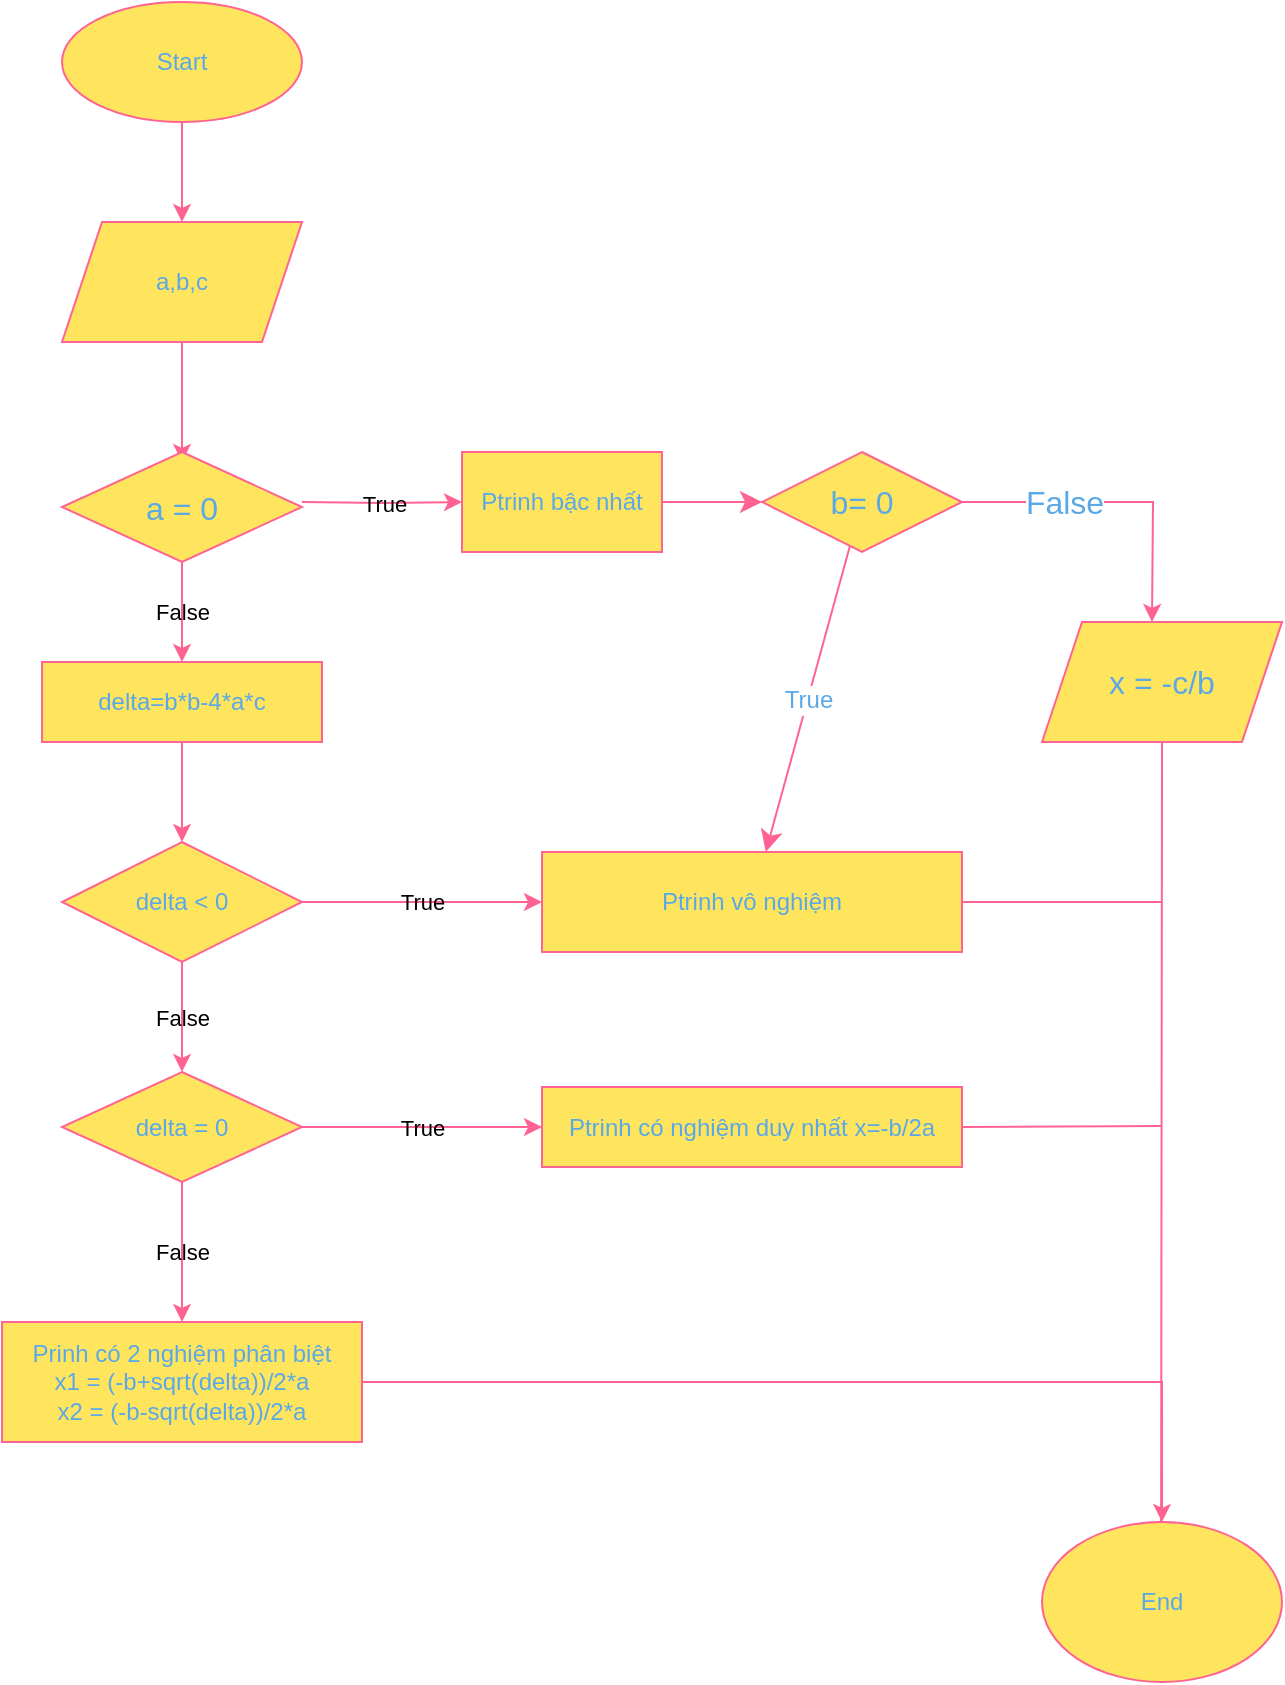 <mxfile version="22.1.0" type="device">
  <diagram id="C5RBs43oDa-KdzZeNtuy" name="Page-1">
    <mxGraphModel dx="794" dy="480" grid="1" gridSize="10" guides="1" tooltips="1" connect="1" arrows="1" fold="1" page="1" pageScale="1" pageWidth="827" pageHeight="1169" math="0" shadow="0">
      <root>
        <mxCell id="WIyWlLk6GJQsqaUBKTNV-0" />
        <mxCell id="WIyWlLk6GJQsqaUBKTNV-1" parent="WIyWlLk6GJQsqaUBKTNV-0" />
        <mxCell id="IIQTB9HLHV8wHG8E3kd3-2" value="" style="edgeStyle=orthogonalEdgeStyle;rounded=0;orthogonalLoop=1;jettySize=auto;html=1;labelBackgroundColor=none;strokeColor=#FF6392;fontColor=default;" parent="WIyWlLk6GJQsqaUBKTNV-1" source="IIQTB9HLHV8wHG8E3kd3-0" target="IIQTB9HLHV8wHG8E3kd3-1" edge="1">
          <mxGeometry relative="1" as="geometry" />
        </mxCell>
        <mxCell id="IIQTB9HLHV8wHG8E3kd3-0" value="Start" style="ellipse;whiteSpace=wrap;html=1;labelBackgroundColor=none;fillColor=#FFE45E;strokeColor=#FF6392;fontColor=#5AA9E6;" parent="WIyWlLk6GJQsqaUBKTNV-1" vertex="1">
          <mxGeometry x="190" y="10" width="120" height="60" as="geometry" />
        </mxCell>
        <mxCell id="IIQTB9HLHV8wHG8E3kd3-4" value="" style="edgeStyle=orthogonalEdgeStyle;rounded=0;orthogonalLoop=1;jettySize=auto;html=1;labelBackgroundColor=none;strokeColor=#FF6392;fontColor=default;" parent="WIyWlLk6GJQsqaUBKTNV-1" source="IIQTB9HLHV8wHG8E3kd3-1" edge="1">
          <mxGeometry relative="1" as="geometry">
            <mxPoint x="250" y="240" as="targetPoint" />
          </mxGeometry>
        </mxCell>
        <mxCell id="IIQTB9HLHV8wHG8E3kd3-1" value="a,b,c" style="shape=parallelogram;perimeter=parallelogramPerimeter;whiteSpace=wrap;html=1;fixedSize=1;labelBackgroundColor=none;fillColor=#FFE45E;strokeColor=#FF6392;fontColor=#5AA9E6;" parent="WIyWlLk6GJQsqaUBKTNV-1" vertex="1">
          <mxGeometry x="190" y="120" width="120" height="60" as="geometry" />
        </mxCell>
        <mxCell id="IIQTB9HLHV8wHG8E3kd3-9" value="False" style="edgeStyle=orthogonalEdgeStyle;rounded=0;orthogonalLoop=1;jettySize=auto;html=1;labelBackgroundColor=none;strokeColor=#FF6392;fontColor=default;" parent="WIyWlLk6GJQsqaUBKTNV-1" source="zZ7xe6Aw08HgdDTO9oEb-0" target="IIQTB9HLHV8wHG8E3kd3-8" edge="1">
          <mxGeometry relative="1" as="geometry">
            <mxPoint x="250" y="280" as="sourcePoint" />
          </mxGeometry>
        </mxCell>
        <mxCell id="IIQTB9HLHV8wHG8E3kd3-32" value="True" style="edgeStyle=orthogonalEdgeStyle;rounded=0;orthogonalLoop=1;jettySize=auto;html=1;entryX=0;entryY=0.5;entryDx=0;entryDy=0;labelBackgroundColor=none;strokeColor=#FF6392;fontColor=default;" parent="WIyWlLk6GJQsqaUBKTNV-1" target="IIQTB9HLHV8wHG8E3kd3-5" edge="1">
          <mxGeometry relative="1" as="geometry">
            <mxPoint x="460" y="260" as="targetPoint" />
            <mxPoint x="310" y="260" as="sourcePoint" />
          </mxGeometry>
        </mxCell>
        <mxCell id="IIQTB9HLHV8wHG8E3kd3-24" style="edgeStyle=orthogonalEdgeStyle;rounded=0;orthogonalLoop=1;jettySize=auto;html=1;labelBackgroundColor=none;strokeColor=#FF6392;fontColor=default;exitX=0.5;exitY=1;exitDx=0;exitDy=0;" parent="WIyWlLk6GJQsqaUBKTNV-1" source="zZ7xe6Aw08HgdDTO9oEb-9" edge="1">
          <mxGeometry relative="1" as="geometry">
            <mxPoint x="739.5" y="820" as="targetPoint" />
            <mxPoint x="739.5" y="450" as="sourcePoint" />
            <Array as="points">
              <mxPoint x="740" y="390" />
            </Array>
          </mxGeometry>
        </mxCell>
        <mxCell id="zZ7xe6Aw08HgdDTO9oEb-3" value="" style="edgeStyle=none;curved=1;rounded=0;orthogonalLoop=1;jettySize=auto;html=1;strokeColor=#FF6392;fontSize=12;fontColor=#5AA9E6;startSize=8;endSize=8;fillColor=#FFE45E;" parent="WIyWlLk6GJQsqaUBKTNV-1" source="IIQTB9HLHV8wHG8E3kd3-5" target="zZ7xe6Aw08HgdDTO9oEb-2" edge="1">
          <mxGeometry relative="1" as="geometry" />
        </mxCell>
        <mxCell id="IIQTB9HLHV8wHG8E3kd3-5" value="Ptrinh bậc nhất" style="rounded=0;whiteSpace=wrap;html=1;labelBackgroundColor=none;fillColor=#FFE45E;strokeColor=#FF6392;fontColor=#5AA9E6;" parent="WIyWlLk6GJQsqaUBKTNV-1" vertex="1">
          <mxGeometry x="390" y="235" width="100" height="50" as="geometry" />
        </mxCell>
        <mxCell id="IIQTB9HLHV8wHG8E3kd3-11" value="" style="edgeStyle=orthogonalEdgeStyle;rounded=0;orthogonalLoop=1;jettySize=auto;html=1;labelBackgroundColor=none;strokeColor=#FF6392;fontColor=default;" parent="WIyWlLk6GJQsqaUBKTNV-1" source="IIQTB9HLHV8wHG8E3kd3-8" target="IIQTB9HLHV8wHG8E3kd3-10" edge="1">
          <mxGeometry relative="1" as="geometry" />
        </mxCell>
        <mxCell id="IIQTB9HLHV8wHG8E3kd3-8" value="delta=b*b-4*a*c" style="rounded=0;whiteSpace=wrap;html=1;labelBackgroundColor=none;fillColor=#FFE45E;strokeColor=#FF6392;fontColor=#5AA9E6;" parent="WIyWlLk6GJQsqaUBKTNV-1" vertex="1">
          <mxGeometry x="180" y="340" width="140" height="40" as="geometry" />
        </mxCell>
        <mxCell id="IIQTB9HLHV8wHG8E3kd3-13" value="True" style="edgeStyle=orthogonalEdgeStyle;rounded=0;orthogonalLoop=1;jettySize=auto;html=1;entryX=0;entryY=0.5;entryDx=0;entryDy=0;labelBackgroundColor=none;strokeColor=#FF6392;fontColor=default;" parent="WIyWlLk6GJQsqaUBKTNV-1" source="IIQTB9HLHV8wHG8E3kd3-10" target="IIQTB9HLHV8wHG8E3kd3-12" edge="1">
          <mxGeometry relative="1" as="geometry" />
        </mxCell>
        <mxCell id="IIQTB9HLHV8wHG8E3kd3-15" value="False" style="edgeStyle=orthogonalEdgeStyle;rounded=0;orthogonalLoop=1;jettySize=auto;html=1;labelBackgroundColor=none;strokeColor=#FF6392;fontColor=default;" parent="WIyWlLk6GJQsqaUBKTNV-1" source="IIQTB9HLHV8wHG8E3kd3-10" target="IIQTB9HLHV8wHG8E3kd3-14" edge="1">
          <mxGeometry relative="1" as="geometry" />
        </mxCell>
        <mxCell id="IIQTB9HLHV8wHG8E3kd3-10" value="delta &amp;lt; 0" style="rhombus;whiteSpace=wrap;html=1;labelBackgroundColor=none;fillColor=#FFE45E;strokeColor=#FF6392;fontColor=#5AA9E6;" parent="WIyWlLk6GJQsqaUBKTNV-1" vertex="1">
          <mxGeometry x="190" y="430" width="120" height="60" as="geometry" />
        </mxCell>
        <mxCell id="IIQTB9HLHV8wHG8E3kd3-12" value="Ptrinh vô nghiệm" style="rounded=0;whiteSpace=wrap;html=1;labelBackgroundColor=none;fillColor=#FFE45E;strokeColor=#FF6392;fontColor=#5AA9E6;" parent="WIyWlLk6GJQsqaUBKTNV-1" vertex="1">
          <mxGeometry x="430" y="435" width="210" height="50" as="geometry" />
        </mxCell>
        <mxCell id="IIQTB9HLHV8wHG8E3kd3-17" value="True" style="edgeStyle=orthogonalEdgeStyle;rounded=0;orthogonalLoop=1;jettySize=auto;html=1;entryX=0;entryY=0.5;entryDx=0;entryDy=0;labelBackgroundColor=none;strokeColor=#FF6392;fontColor=default;" parent="WIyWlLk6GJQsqaUBKTNV-1" source="IIQTB9HLHV8wHG8E3kd3-14" target="IIQTB9HLHV8wHG8E3kd3-16" edge="1">
          <mxGeometry relative="1" as="geometry" />
        </mxCell>
        <mxCell id="IIQTB9HLHV8wHG8E3kd3-19" value="False" style="edgeStyle=orthogonalEdgeStyle;rounded=0;orthogonalLoop=1;jettySize=auto;html=1;labelBackgroundColor=none;strokeColor=#FF6392;fontColor=default;" parent="WIyWlLk6GJQsqaUBKTNV-1" source="IIQTB9HLHV8wHG8E3kd3-14" target="IIQTB9HLHV8wHG8E3kd3-18" edge="1">
          <mxGeometry relative="1" as="geometry" />
        </mxCell>
        <mxCell id="IIQTB9HLHV8wHG8E3kd3-14" value="delta = 0" style="rhombus;whiteSpace=wrap;html=1;labelBackgroundColor=none;fillColor=#FFE45E;strokeColor=#FF6392;fontColor=#5AA9E6;" parent="WIyWlLk6GJQsqaUBKTNV-1" vertex="1">
          <mxGeometry x="190" y="545" width="120" height="55" as="geometry" />
        </mxCell>
        <mxCell id="IIQTB9HLHV8wHG8E3kd3-16" value="Ptrinh có nghiệm duy nhất x=-b/2a" style="rounded=0;whiteSpace=wrap;html=1;labelBackgroundColor=none;fillColor=#FFE45E;strokeColor=#FF6392;fontColor=#5AA9E6;" parent="WIyWlLk6GJQsqaUBKTNV-1" vertex="1">
          <mxGeometry x="430" y="552.5" width="210" height="40" as="geometry" />
        </mxCell>
        <mxCell id="IIQTB9HLHV8wHG8E3kd3-21" value="" style="edgeStyle=orthogonalEdgeStyle;rounded=0;orthogonalLoop=1;jettySize=auto;html=1;labelBackgroundColor=none;strokeColor=#FF6392;fontColor=default;" parent="WIyWlLk6GJQsqaUBKTNV-1" source="IIQTB9HLHV8wHG8E3kd3-18" target="IIQTB9HLHV8wHG8E3kd3-20" edge="1">
          <mxGeometry relative="1" as="geometry" />
        </mxCell>
        <mxCell id="IIQTB9HLHV8wHG8E3kd3-18" value="Prinh có 2 nghiệm phân biệt&lt;br&gt;x1 = (-b+sqrt(delta))/2*a&lt;br&gt;x2 = (-b-sqrt(delta))/2*a" style="rounded=0;whiteSpace=wrap;html=1;labelBackgroundColor=none;fillColor=#FFE45E;strokeColor=#FF6392;fontColor=#5AA9E6;" parent="WIyWlLk6GJQsqaUBKTNV-1" vertex="1">
          <mxGeometry x="160" y="670" width="180" height="60" as="geometry" />
        </mxCell>
        <mxCell id="IIQTB9HLHV8wHG8E3kd3-20" value="End" style="ellipse;whiteSpace=wrap;html=1;labelBackgroundColor=none;fillColor=#FFE45E;strokeColor=#FF6392;fontColor=#5AA9E6;" parent="WIyWlLk6GJQsqaUBKTNV-1" vertex="1">
          <mxGeometry x="680" y="770" width="120" height="80" as="geometry" />
        </mxCell>
        <mxCell id="IIQTB9HLHV8wHG8E3kd3-30" value="" style="endArrow=none;html=1;rounded=0;labelBackgroundColor=none;strokeColor=#FF6392;fontColor=default;exitX=1;exitY=0.5;exitDx=0;exitDy=0;" parent="WIyWlLk6GJQsqaUBKTNV-1" source="IIQTB9HLHV8wHG8E3kd3-16" edge="1">
          <mxGeometry width="50" height="50" relative="1" as="geometry">
            <mxPoint x="710" y="572" as="sourcePoint" />
            <mxPoint x="740" y="572" as="targetPoint" />
          </mxGeometry>
        </mxCell>
        <mxCell id="IIQTB9HLHV8wHG8E3kd3-31" value="" style="endArrow=none;html=1;rounded=0;labelBackgroundColor=none;strokeColor=#FF6392;fontColor=default;exitX=1;exitY=0.5;exitDx=0;exitDy=0;" parent="WIyWlLk6GJQsqaUBKTNV-1" source="IIQTB9HLHV8wHG8E3kd3-12" edge="1">
          <mxGeometry width="50" height="50" relative="1" as="geometry">
            <mxPoint x="710" y="460" as="sourcePoint" />
            <mxPoint x="740" y="460" as="targetPoint" />
          </mxGeometry>
        </mxCell>
        <mxCell id="zZ7xe6Aw08HgdDTO9oEb-1" value="" style="edgeStyle=orthogonalEdgeStyle;rounded=0;orthogonalLoop=1;jettySize=auto;html=1;labelBackgroundColor=none;strokeColor=#FF6392;fontColor=default;" parent="WIyWlLk6GJQsqaUBKTNV-1" target="zZ7xe6Aw08HgdDTO9oEb-0" edge="1">
          <mxGeometry relative="1" as="geometry">
            <mxPoint x="250" y="280" as="sourcePoint" />
            <mxPoint x="250" y="340" as="targetPoint" />
          </mxGeometry>
        </mxCell>
        <mxCell id="zZ7xe6Aw08HgdDTO9oEb-0" value="a = 0" style="rhombus;whiteSpace=wrap;html=1;fontSize=16;labelBackgroundColor=none;fillColor=#FFE45E;strokeColor=#FF6392;fontColor=#5AA9E6;" parent="WIyWlLk6GJQsqaUBKTNV-1" vertex="1">
          <mxGeometry x="190" y="235" width="120" height="55" as="geometry" />
        </mxCell>
        <mxCell id="zZ7xe6Aw08HgdDTO9oEb-4" value="True" style="edgeStyle=none;curved=1;rounded=0;orthogonalLoop=1;jettySize=auto;html=1;strokeColor=#FF6392;fontSize=12;fontColor=#5AA9E6;startSize=8;endSize=8;fillColor=#FFE45E;" parent="WIyWlLk6GJQsqaUBKTNV-1" source="zZ7xe6Aw08HgdDTO9oEb-2" target="IIQTB9HLHV8wHG8E3kd3-12" edge="1">
          <mxGeometry relative="1" as="geometry" />
        </mxCell>
        <mxCell id="zZ7xe6Aw08HgdDTO9oEb-2" value="b= 0" style="rhombus;whiteSpace=wrap;html=1;strokeColor=#FF6392;fontSize=16;fontColor=#5AA9E6;fillColor=#FFE45E;" parent="WIyWlLk6GJQsqaUBKTNV-1" vertex="1">
          <mxGeometry x="540" y="235" width="100" height="50" as="geometry" />
        </mxCell>
        <mxCell id="zZ7xe6Aw08HgdDTO9oEb-7" value="" style="edgeStyle=orthogonalEdgeStyle;rounded=0;orthogonalLoop=1;jettySize=auto;html=1;labelBackgroundColor=none;strokeColor=#FF6392;fontColor=default;exitX=1;exitY=0.5;exitDx=0;exitDy=0;" parent="WIyWlLk6GJQsqaUBKTNV-1" source="zZ7xe6Aw08HgdDTO9oEb-2" edge="1">
          <mxGeometry relative="1" as="geometry">
            <mxPoint x="735" y="320" as="targetPoint" />
            <mxPoint x="640" y="260" as="sourcePoint" />
          </mxGeometry>
        </mxCell>
        <mxCell id="zZ7xe6Aw08HgdDTO9oEb-10" value="False" style="edgeLabel;html=1;align=center;verticalAlign=middle;resizable=0;points=[];fontSize=16;fontColor=#5AA9E6;" parent="zZ7xe6Aw08HgdDTO9oEb-7" vertex="1" connectable="0">
          <mxGeometry x="-0.348" relative="1" as="geometry">
            <mxPoint as="offset" />
          </mxGeometry>
        </mxCell>
        <mxCell id="zZ7xe6Aw08HgdDTO9oEb-9" value="x = -c/b" style="shape=parallelogram;perimeter=parallelogramPerimeter;whiteSpace=wrap;html=1;fixedSize=1;strokeColor=#FF6392;fontSize=16;fontColor=#5AA9E6;fillColor=#FFE45E;" parent="WIyWlLk6GJQsqaUBKTNV-1" vertex="1">
          <mxGeometry x="680" y="320" width="120" height="60" as="geometry" />
        </mxCell>
      </root>
    </mxGraphModel>
  </diagram>
</mxfile>

